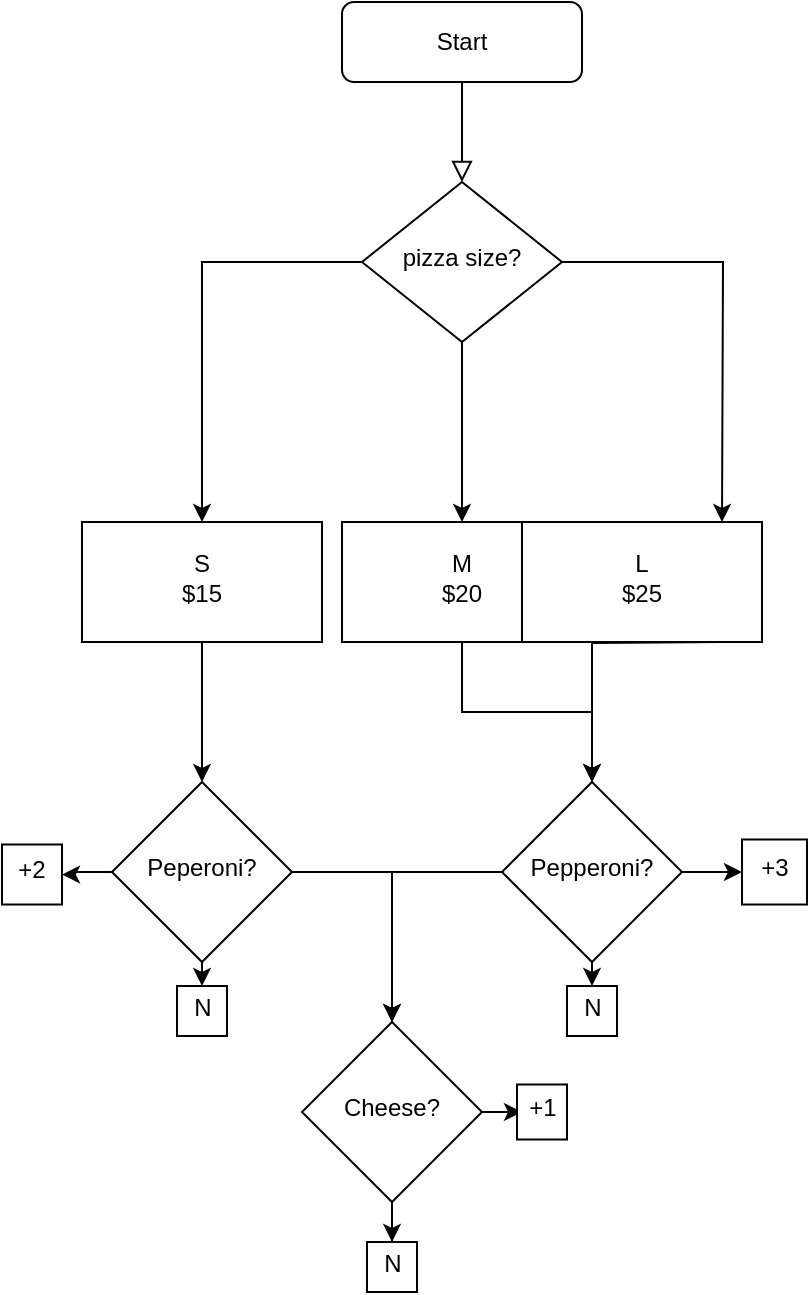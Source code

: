<mxfile version="14.2.4" type="github">
  <diagram id="C5RBs43oDa-KdzZeNtuy" name="Page-1">
    <mxGraphModel dx="725" dy="787" grid="1" gridSize="10" guides="1" tooltips="1" connect="1" arrows="1" fold="1" page="1" pageScale="1" pageWidth="827" pageHeight="1169" math="0" shadow="0">
      <root>
        <mxCell id="WIyWlLk6GJQsqaUBKTNV-0" />
        <mxCell id="WIyWlLk6GJQsqaUBKTNV-1" parent="WIyWlLk6GJQsqaUBKTNV-0" />
        <mxCell id="WIyWlLk6GJQsqaUBKTNV-2" value="" style="rounded=0;html=1;jettySize=auto;orthogonalLoop=1;fontSize=11;endArrow=block;endFill=0;endSize=8;strokeWidth=1;shadow=0;labelBackgroundColor=none;edgeStyle=orthogonalEdgeStyle;" parent="WIyWlLk6GJQsqaUBKTNV-1" source="WIyWlLk6GJQsqaUBKTNV-3" target="WIyWlLk6GJQsqaUBKTNV-6" edge="1">
          <mxGeometry relative="1" as="geometry" />
        </mxCell>
        <mxCell id="WIyWlLk6GJQsqaUBKTNV-3" value="Start" style="rounded=1;whiteSpace=wrap;html=1;fontSize=12;glass=0;strokeWidth=1;shadow=0;" parent="WIyWlLk6GJQsqaUBKTNV-1" vertex="1">
          <mxGeometry x="200" y="80" width="120" height="40" as="geometry" />
        </mxCell>
        <mxCell id="hj8ib50HHt5EJ-r6RxZm-8" value="" style="edgeStyle=orthogonalEdgeStyle;rounded=0;orthogonalLoop=1;jettySize=auto;html=1;" edge="1" parent="WIyWlLk6GJQsqaUBKTNV-1" source="WIyWlLk6GJQsqaUBKTNV-6" target="hj8ib50HHt5EJ-r6RxZm-7">
          <mxGeometry relative="1" as="geometry" />
        </mxCell>
        <mxCell id="hj8ib50HHt5EJ-r6RxZm-10" value="" style="edgeStyle=orthogonalEdgeStyle;rounded=0;orthogonalLoop=1;jettySize=auto;html=1;" edge="1" parent="WIyWlLk6GJQsqaUBKTNV-1" source="WIyWlLk6GJQsqaUBKTNV-6" target="hj8ib50HHt5EJ-r6RxZm-9">
          <mxGeometry relative="1" as="geometry" />
        </mxCell>
        <mxCell id="hj8ib50HHt5EJ-r6RxZm-12" value="" style="edgeStyle=orthogonalEdgeStyle;rounded=0;orthogonalLoop=1;jettySize=auto;html=1;" edge="1" parent="WIyWlLk6GJQsqaUBKTNV-1" source="WIyWlLk6GJQsqaUBKTNV-6">
          <mxGeometry relative="1" as="geometry">
            <mxPoint x="390" y="340" as="targetPoint" />
          </mxGeometry>
        </mxCell>
        <mxCell id="WIyWlLk6GJQsqaUBKTNV-6" value="pizza size?" style="rhombus;whiteSpace=wrap;html=1;shadow=0;fontFamily=Helvetica;fontSize=12;align=center;strokeWidth=1;spacing=6;spacingTop=-4;" parent="WIyWlLk6GJQsqaUBKTNV-1" vertex="1">
          <mxGeometry x="210" y="170" width="100" height="80" as="geometry" />
        </mxCell>
        <mxCell id="hj8ib50HHt5EJ-r6RxZm-16" value="" style="edgeStyle=orthogonalEdgeStyle;rounded=0;orthogonalLoop=1;jettySize=auto;html=1;" edge="1" parent="WIyWlLk6GJQsqaUBKTNV-1" source="hj8ib50HHt5EJ-r6RxZm-7" target="hj8ib50HHt5EJ-r6RxZm-15">
          <mxGeometry relative="1" as="geometry" />
        </mxCell>
        <mxCell id="hj8ib50HHt5EJ-r6RxZm-7" value="S&lt;br&gt;$15" style="whiteSpace=wrap;html=1;shadow=0;strokeWidth=1;spacing=6;spacingTop=-4;" vertex="1" parent="WIyWlLk6GJQsqaUBKTNV-1">
          <mxGeometry x="70" y="340" width="120" height="60" as="geometry" />
        </mxCell>
        <mxCell id="hj8ib50HHt5EJ-r6RxZm-18" value="" style="edgeStyle=orthogonalEdgeStyle;rounded=0;orthogonalLoop=1;jettySize=auto;html=1;" edge="1" parent="WIyWlLk6GJQsqaUBKTNV-1" source="hj8ib50HHt5EJ-r6RxZm-9" target="hj8ib50HHt5EJ-r6RxZm-17">
          <mxGeometry relative="1" as="geometry" />
        </mxCell>
        <mxCell id="hj8ib50HHt5EJ-r6RxZm-9" value="M&lt;br&gt;$20" style="whiteSpace=wrap;html=1;shadow=0;strokeWidth=1;spacing=6;spacingTop=-4;" vertex="1" parent="WIyWlLk6GJQsqaUBKTNV-1">
          <mxGeometry x="200" y="340" width="120" height="60" as="geometry" />
        </mxCell>
        <mxCell id="hj8ib50HHt5EJ-r6RxZm-19" style="edgeStyle=orthogonalEdgeStyle;rounded=0;orthogonalLoop=1;jettySize=auto;html=1;" edge="1" parent="WIyWlLk6GJQsqaUBKTNV-1" target="hj8ib50HHt5EJ-r6RxZm-17">
          <mxGeometry relative="1" as="geometry">
            <mxPoint x="390" y="400" as="sourcePoint" />
          </mxGeometry>
        </mxCell>
        <mxCell id="hj8ib50HHt5EJ-r6RxZm-11" value="L&lt;br&gt;$25" style="whiteSpace=wrap;html=1;shadow=0;strokeWidth=1;spacing=6;spacingTop=-4;" vertex="1" parent="WIyWlLk6GJQsqaUBKTNV-1">
          <mxGeometry x="290" y="340" width="120" height="60" as="geometry" />
        </mxCell>
        <mxCell id="hj8ib50HHt5EJ-r6RxZm-24" value="" style="edgeStyle=orthogonalEdgeStyle;rounded=0;orthogonalLoop=1;jettySize=auto;html=1;" edge="1" parent="WIyWlLk6GJQsqaUBKTNV-1" source="hj8ib50HHt5EJ-r6RxZm-15" target="hj8ib50HHt5EJ-r6RxZm-23">
          <mxGeometry relative="1" as="geometry" />
        </mxCell>
        <mxCell id="hj8ib50HHt5EJ-r6RxZm-29" value="" style="edgeStyle=orthogonalEdgeStyle;rounded=0;orthogonalLoop=1;jettySize=auto;html=1;" edge="1" parent="WIyWlLk6GJQsqaUBKTNV-1" source="hj8ib50HHt5EJ-r6RxZm-15" target="hj8ib50HHt5EJ-r6RxZm-28">
          <mxGeometry relative="1" as="geometry" />
        </mxCell>
        <mxCell id="hj8ib50HHt5EJ-r6RxZm-38" style="edgeStyle=orthogonalEdgeStyle;rounded=0;orthogonalLoop=1;jettySize=auto;html=1;exitX=0.5;exitY=1;exitDx=0;exitDy=0;entryX=0.5;entryY=0;entryDx=0;entryDy=0;" edge="1" parent="WIyWlLk6GJQsqaUBKTNV-1" source="hj8ib50HHt5EJ-r6RxZm-15" target="hj8ib50HHt5EJ-r6RxZm-37">
          <mxGeometry relative="1" as="geometry" />
        </mxCell>
        <mxCell id="hj8ib50HHt5EJ-r6RxZm-15" value="Peperoni?" style="rhombus;whiteSpace=wrap;html=1;shadow=0;strokeWidth=1;spacing=6;spacingTop=-4;" vertex="1" parent="WIyWlLk6GJQsqaUBKTNV-1">
          <mxGeometry x="85" y="470" width="90" height="90" as="geometry" />
        </mxCell>
        <mxCell id="hj8ib50HHt5EJ-r6RxZm-27" value="" style="edgeStyle=orthogonalEdgeStyle;rounded=0;orthogonalLoop=1;jettySize=auto;html=1;" edge="1" parent="WIyWlLk6GJQsqaUBKTNV-1" source="hj8ib50HHt5EJ-r6RxZm-17" target="hj8ib50HHt5EJ-r6RxZm-26">
          <mxGeometry relative="1" as="geometry" />
        </mxCell>
        <mxCell id="hj8ib50HHt5EJ-r6RxZm-30" style="edgeStyle=orthogonalEdgeStyle;rounded=0;orthogonalLoop=1;jettySize=auto;html=1;entryX=0.5;entryY=0;entryDx=0;entryDy=0;" edge="1" parent="WIyWlLk6GJQsqaUBKTNV-1" source="hj8ib50HHt5EJ-r6RxZm-17" target="hj8ib50HHt5EJ-r6RxZm-28">
          <mxGeometry relative="1" as="geometry" />
        </mxCell>
        <mxCell id="hj8ib50HHt5EJ-r6RxZm-40" style="edgeStyle=orthogonalEdgeStyle;rounded=0;orthogonalLoop=1;jettySize=auto;html=1;exitX=0.5;exitY=1;exitDx=0;exitDy=0;entryX=0.5;entryY=0;entryDx=0;entryDy=0;" edge="1" parent="WIyWlLk6GJQsqaUBKTNV-1" source="hj8ib50HHt5EJ-r6RxZm-17" target="hj8ib50HHt5EJ-r6RxZm-39">
          <mxGeometry relative="1" as="geometry" />
        </mxCell>
        <mxCell id="hj8ib50HHt5EJ-r6RxZm-17" value="Pepperoni?" style="rhombus;whiteSpace=wrap;html=1;shadow=0;strokeWidth=1;spacing=6;spacingTop=-4;" vertex="1" parent="WIyWlLk6GJQsqaUBKTNV-1">
          <mxGeometry x="280" y="470" width="90" height="90" as="geometry" />
        </mxCell>
        <mxCell id="hj8ib50HHt5EJ-r6RxZm-23" value="+2" style="whiteSpace=wrap;html=1;shadow=0;strokeWidth=1;spacing=6;spacingTop=-4;" vertex="1" parent="WIyWlLk6GJQsqaUBKTNV-1">
          <mxGeometry x="30" y="501.25" width="30" height="30" as="geometry" />
        </mxCell>
        <mxCell id="hj8ib50HHt5EJ-r6RxZm-26" value="+3" style="whiteSpace=wrap;html=1;shadow=0;strokeWidth=1;spacing=6;spacingTop=-4;" vertex="1" parent="WIyWlLk6GJQsqaUBKTNV-1">
          <mxGeometry x="400" y="498.75" width="32.5" height="32.5" as="geometry" />
        </mxCell>
        <mxCell id="hj8ib50HHt5EJ-r6RxZm-32" value="" style="edgeStyle=orthogonalEdgeStyle;rounded=0;orthogonalLoop=1;jettySize=auto;html=1;" edge="1" parent="WIyWlLk6GJQsqaUBKTNV-1" source="hj8ib50HHt5EJ-r6RxZm-28" target="hj8ib50HHt5EJ-r6RxZm-31">
          <mxGeometry relative="1" as="geometry" />
        </mxCell>
        <mxCell id="hj8ib50HHt5EJ-r6RxZm-34" value="" style="edgeStyle=orthogonalEdgeStyle;rounded=0;orthogonalLoop=1;jettySize=auto;html=1;" edge="1" parent="WIyWlLk6GJQsqaUBKTNV-1" source="hj8ib50HHt5EJ-r6RxZm-28" target="hj8ib50HHt5EJ-r6RxZm-33">
          <mxGeometry relative="1" as="geometry" />
        </mxCell>
        <mxCell id="hj8ib50HHt5EJ-r6RxZm-28" value="Cheese?" style="rhombus;whiteSpace=wrap;html=1;shadow=0;strokeWidth=1;spacing=6;spacingTop=-4;" vertex="1" parent="WIyWlLk6GJQsqaUBKTNV-1">
          <mxGeometry x="180" y="590" width="90" height="90" as="geometry" />
        </mxCell>
        <mxCell id="hj8ib50HHt5EJ-r6RxZm-31" value="+1" style="whiteSpace=wrap;html=1;shadow=0;strokeWidth=1;spacing=6;spacingTop=-4;" vertex="1" parent="WIyWlLk6GJQsqaUBKTNV-1">
          <mxGeometry x="287.5" y="621.25" width="25" height="27.5" as="geometry" />
        </mxCell>
        <mxCell id="hj8ib50HHt5EJ-r6RxZm-33" value="N" style="whiteSpace=wrap;html=1;shadow=0;strokeWidth=1;spacing=6;spacingTop=-4;" vertex="1" parent="WIyWlLk6GJQsqaUBKTNV-1">
          <mxGeometry x="212.5" y="700" width="25" height="25" as="geometry" />
        </mxCell>
        <mxCell id="hj8ib50HHt5EJ-r6RxZm-37" value="N" style="whiteSpace=wrap;html=1;shadow=0;strokeWidth=1;spacing=6;spacingTop=-4;" vertex="1" parent="WIyWlLk6GJQsqaUBKTNV-1">
          <mxGeometry x="117.5" y="572" width="25" height="25" as="geometry" />
        </mxCell>
        <mxCell id="hj8ib50HHt5EJ-r6RxZm-39" value="N" style="whiteSpace=wrap;html=1;shadow=0;strokeWidth=1;spacing=6;spacingTop=-4;" vertex="1" parent="WIyWlLk6GJQsqaUBKTNV-1">
          <mxGeometry x="312.5" y="572" width="25" height="25" as="geometry" />
        </mxCell>
      </root>
    </mxGraphModel>
  </diagram>
</mxfile>
